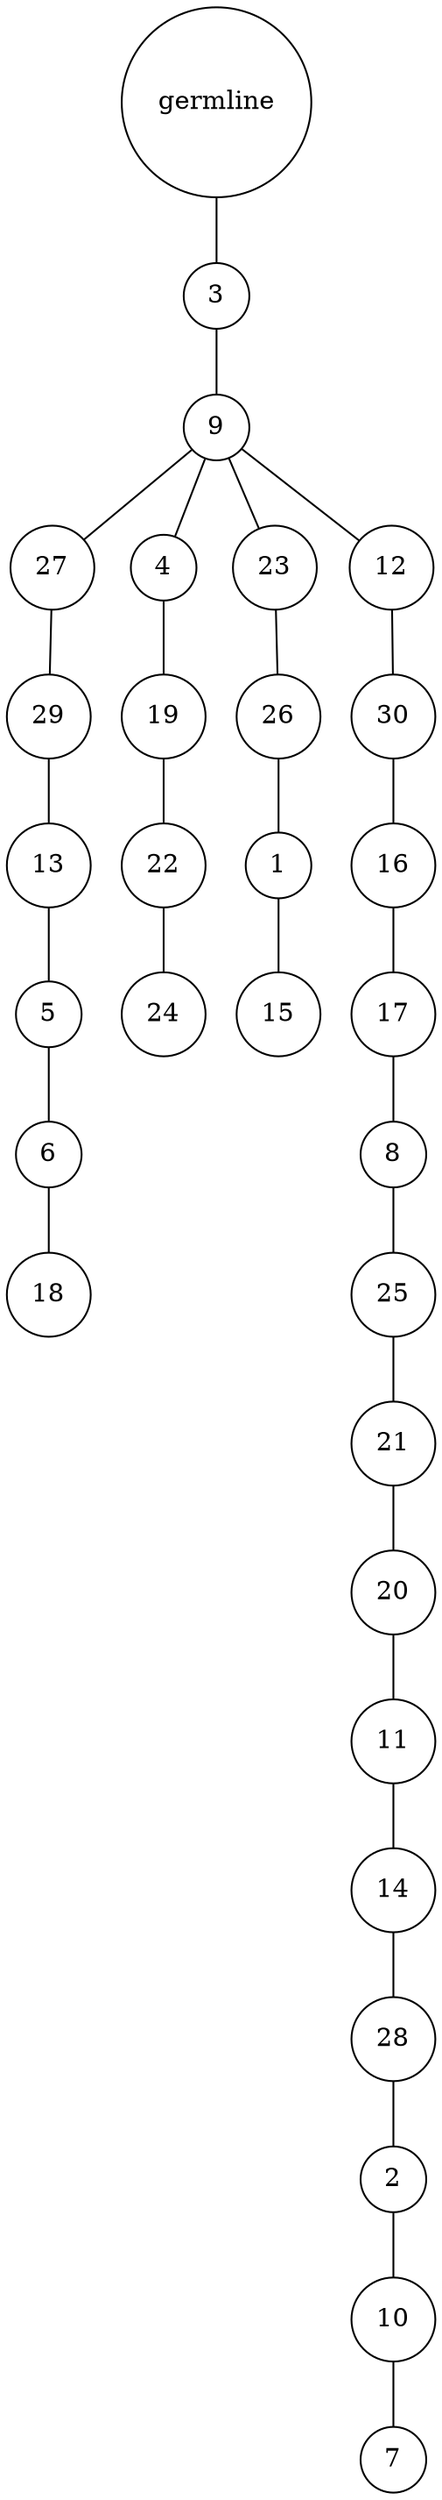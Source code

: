 graph {
	rankdir=UD;
	splines=line;
	node [shape=circle]
	"0x7f7cefcb9400" [label="germline"];
	"0x7f7cefcb9430" [label="3"];
	"0x7f7cefcb9400" -- "0x7f7cefcb9430" ;
	"0x7f7cefcb9460" [label="9"];
	"0x7f7cefcb9430" -- "0x7f7cefcb9460" ;
	"0x7f7cefcb9490" [label="27"];
	"0x7f7cefcb9460" -- "0x7f7cefcb9490" ;
	"0x7f7cefcb94c0" [label="29"];
	"0x7f7cefcb9490" -- "0x7f7cefcb94c0" ;
	"0x7f7cefcb94f0" [label="13"];
	"0x7f7cefcb94c0" -- "0x7f7cefcb94f0" ;
	"0x7f7cefcb9520" [label="5"];
	"0x7f7cefcb94f0" -- "0x7f7cefcb9520" ;
	"0x7f7cefcb9550" [label="6"];
	"0x7f7cefcb9520" -- "0x7f7cefcb9550" ;
	"0x7f7cefcb9580" [label="18"];
	"0x7f7cefcb9550" -- "0x7f7cefcb9580" ;
	"0x7f7cefcb95b0" [label="4"];
	"0x7f7cefcb9460" -- "0x7f7cefcb95b0" ;
	"0x7f7cefcb95e0" [label="19"];
	"0x7f7cefcb95b0" -- "0x7f7cefcb95e0" ;
	"0x7f7cefcb9610" [label="22"];
	"0x7f7cefcb95e0" -- "0x7f7cefcb9610" ;
	"0x7f7cefcb9640" [label="24"];
	"0x7f7cefcb9610" -- "0x7f7cefcb9640" ;
	"0x7f7cefcb9670" [label="23"];
	"0x7f7cefcb9460" -- "0x7f7cefcb9670" ;
	"0x7f7cefcb96a0" [label="26"];
	"0x7f7cefcb9670" -- "0x7f7cefcb96a0" ;
	"0x7f7cefcb96d0" [label="1"];
	"0x7f7cefcb96a0" -- "0x7f7cefcb96d0" ;
	"0x7f7cefcb9700" [label="15"];
	"0x7f7cefcb96d0" -- "0x7f7cefcb9700" ;
	"0x7f7cefcb9730" [label="12"];
	"0x7f7cefcb9460" -- "0x7f7cefcb9730" ;
	"0x7f7cefcb9760" [label="30"];
	"0x7f7cefcb9730" -- "0x7f7cefcb9760" ;
	"0x7f7cefcb9790" [label="16"];
	"0x7f7cefcb9760" -- "0x7f7cefcb9790" ;
	"0x7f7cefcb97c0" [label="17"];
	"0x7f7cefcb9790" -- "0x7f7cefcb97c0" ;
	"0x7f7cefcb97f0" [label="8"];
	"0x7f7cefcb97c0" -- "0x7f7cefcb97f0" ;
	"0x7f7cefcb9820" [label="25"];
	"0x7f7cefcb97f0" -- "0x7f7cefcb9820" ;
	"0x7f7cefcb9850" [label="21"];
	"0x7f7cefcb9820" -- "0x7f7cefcb9850" ;
	"0x7f7cefcb9880" [label="20"];
	"0x7f7cefcb9850" -- "0x7f7cefcb9880" ;
	"0x7f7cefcb98b0" [label="11"];
	"0x7f7cefcb9880" -- "0x7f7cefcb98b0" ;
	"0x7f7cefcb98e0" [label="14"];
	"0x7f7cefcb98b0" -- "0x7f7cefcb98e0" ;
	"0x7f7cefcb9910" [label="28"];
	"0x7f7cefcb98e0" -- "0x7f7cefcb9910" ;
	"0x7f7cefcb9940" [label="2"];
	"0x7f7cefcb9910" -- "0x7f7cefcb9940" ;
	"0x7f7cefcb9970" [label="10"];
	"0x7f7cefcb9940" -- "0x7f7cefcb9970" ;
	"0x7f7cefcb99a0" [label="7"];
	"0x7f7cefcb9970" -- "0x7f7cefcb99a0" ;
}
